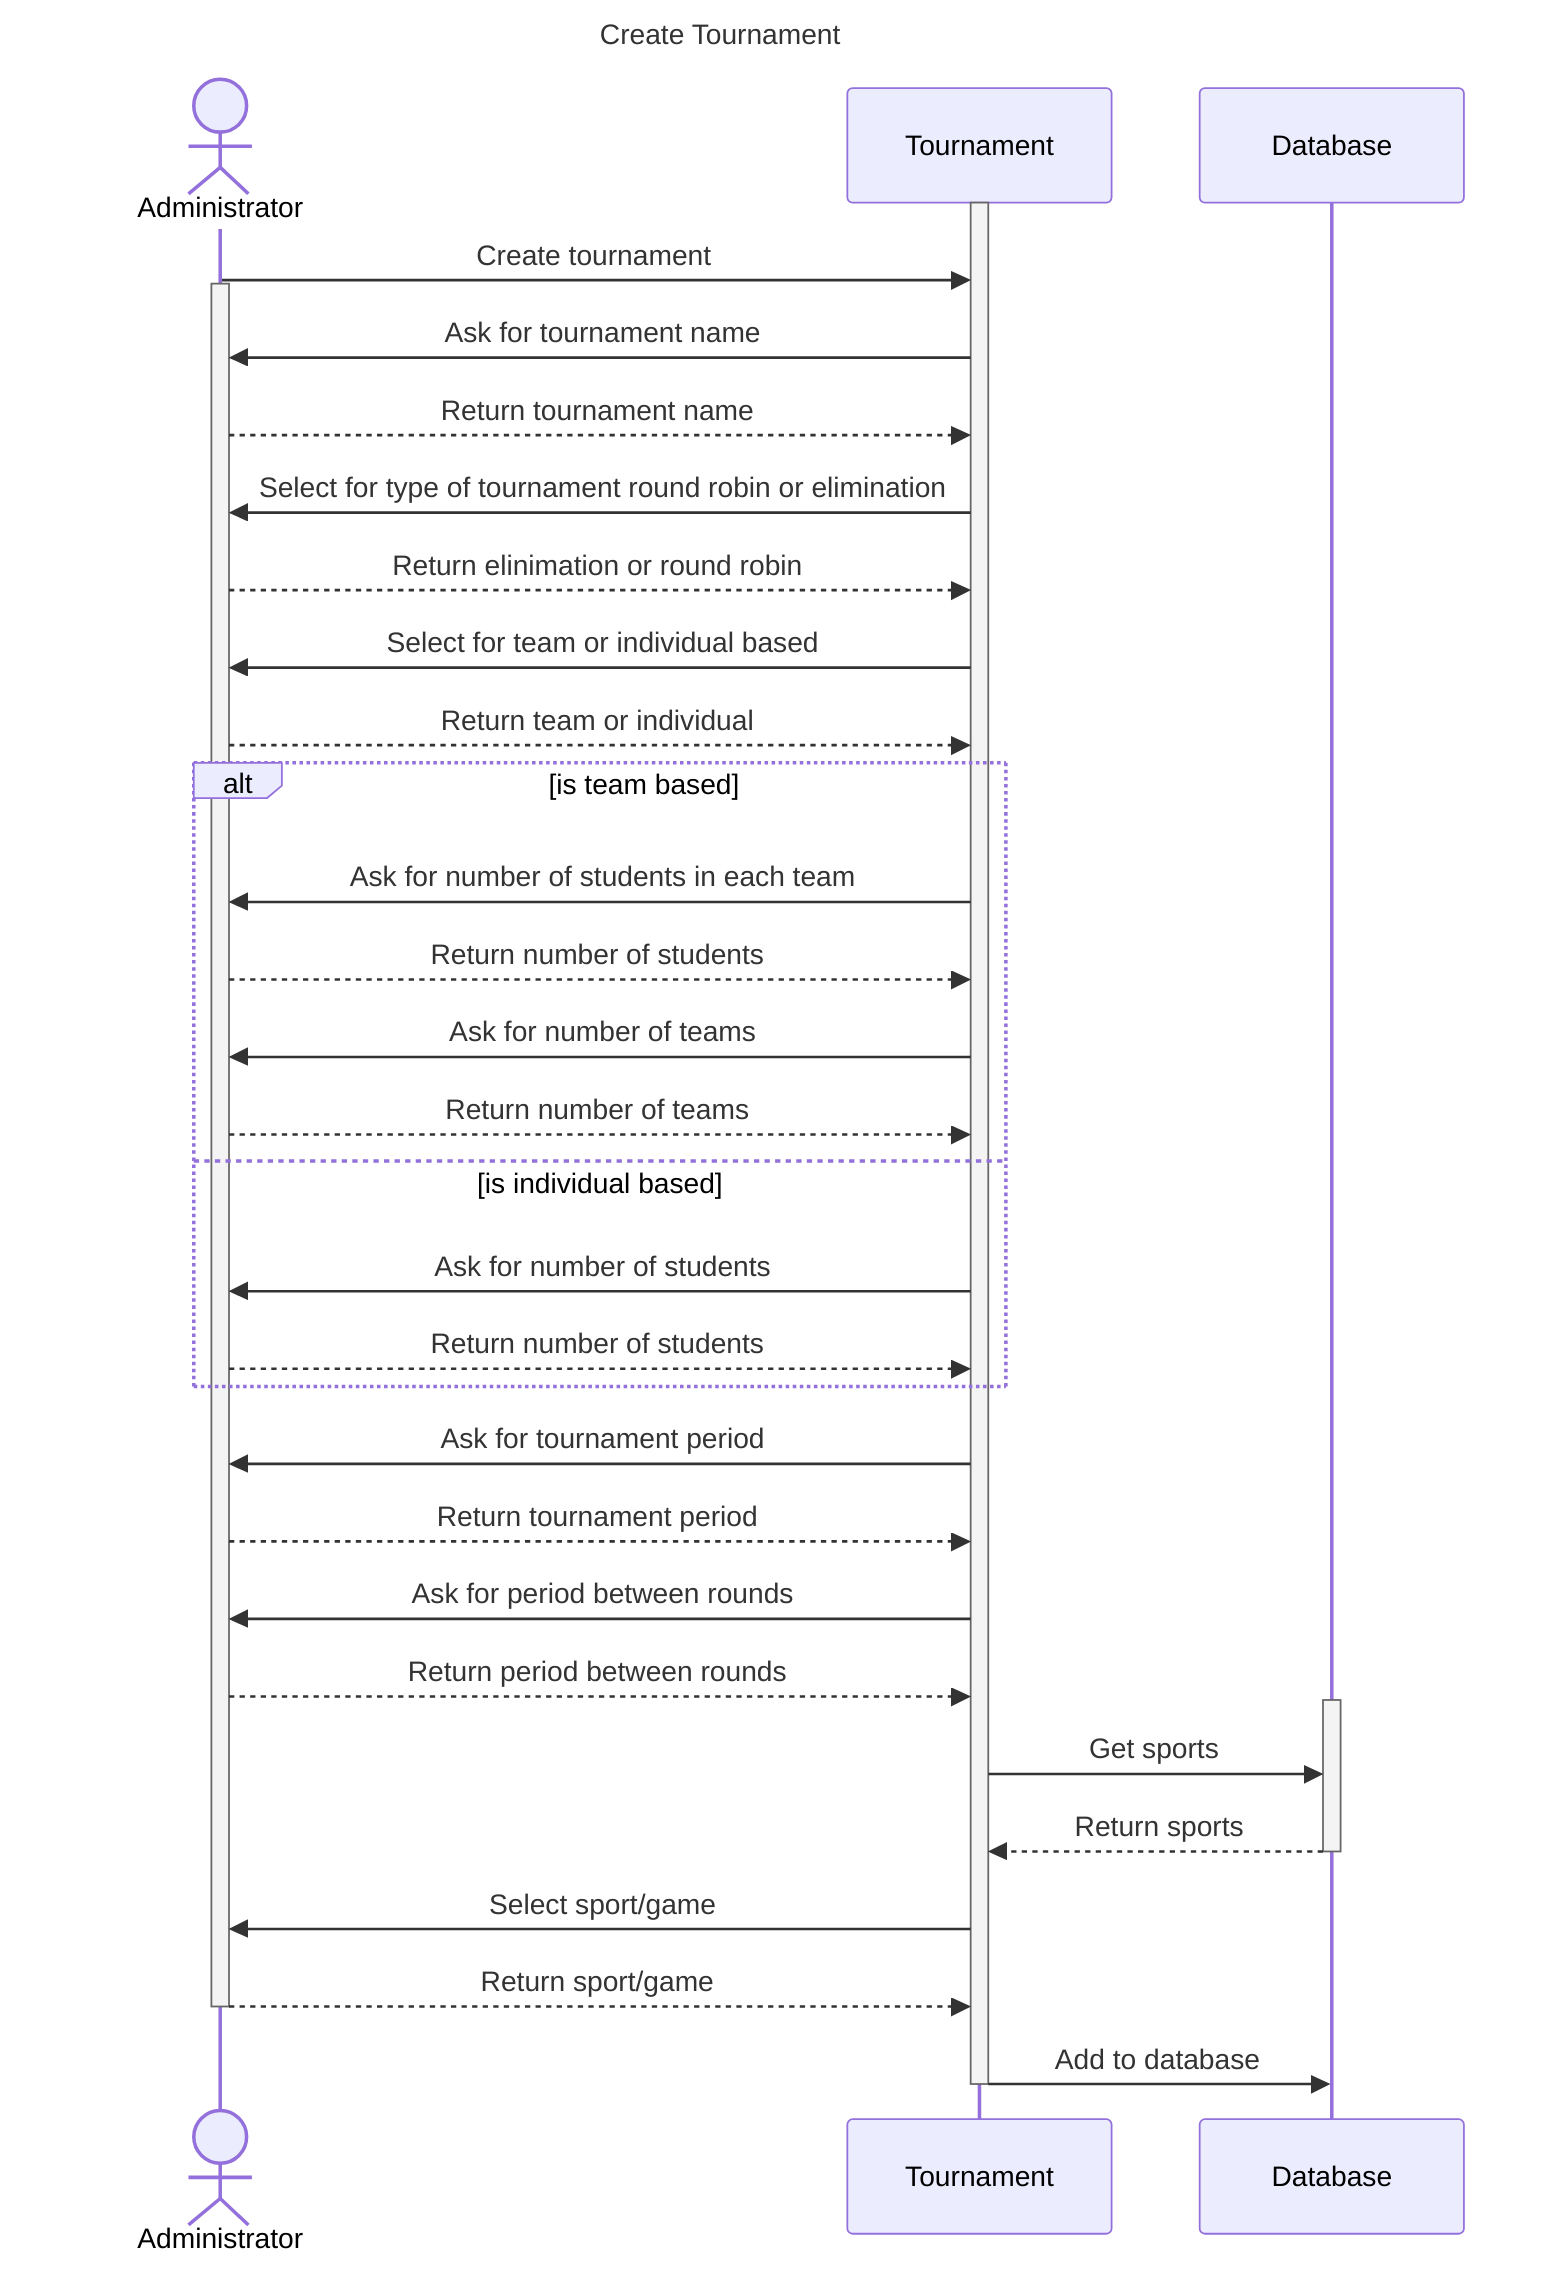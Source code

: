 ---
title: Create Tournament
---
sequenceDiagram
    actor admin as Administrator

    participant tournament as Tournament
    participant database as Database

    activate tournament
    admin ->> tournament: Create tournament
    activate admin
    tournament ->> admin: Ask for tournament name
    admin -->> tournament: Return tournament name

    tournament ->> admin: Select for type of tournament round robin or elimination
    admin -->> tournament: Return elinimation or round robin

    tournament ->> admin: Select for team or individual based
    admin -->> tournament: Return team or individual

    alt is team based
        tournament ->> admin: Ask for number of students in each team
        admin -->> tournament: Return number of students

        tournament ->> admin: Ask for number of teams
        admin -->> tournament: Return number of teams
    else is individual based
        tournament ->> admin: Ask for number of students
        admin -->> tournament: Return number of students
    end

    tournament ->> admin: Ask for tournament period
    admin -->> tournament: Return tournament period

    tournament ->> admin: Ask for period between rounds
    admin -->> tournament: Return period between rounds

    activate database
    tournament ->> database: Get sports
    database -->> tournament: Return sports
    deactivate database

    tournament ->> admin: Select sport/game
    admin -->> tournament: Return sport/game
    deactivate admin

    tournament ->> database: Add to database
    deactivate tournament